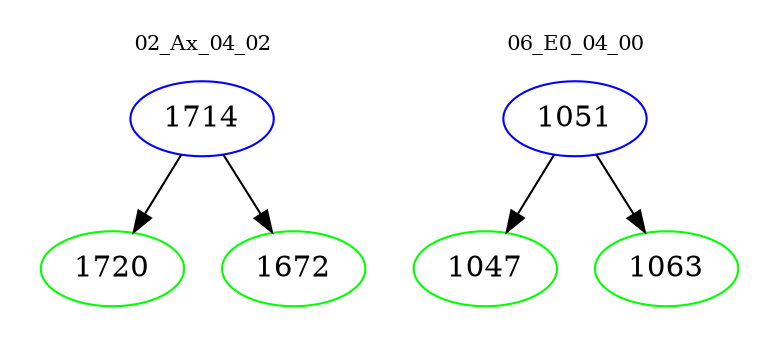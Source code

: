 digraph{
subgraph cluster_0 {
color = white
label = "02_Ax_04_02";
fontsize=10;
T0_1714 [label="1714", color="blue"]
T0_1714 -> T0_1720 [color="black"]
T0_1720 [label="1720", color="green"]
T0_1714 -> T0_1672 [color="black"]
T0_1672 [label="1672", color="green"]
}
subgraph cluster_1 {
color = white
label = "06_E0_04_00";
fontsize=10;
T1_1051 [label="1051", color="blue"]
T1_1051 -> T1_1047 [color="black"]
T1_1047 [label="1047", color="green"]
T1_1051 -> T1_1063 [color="black"]
T1_1063 [label="1063", color="green"]
}
}
